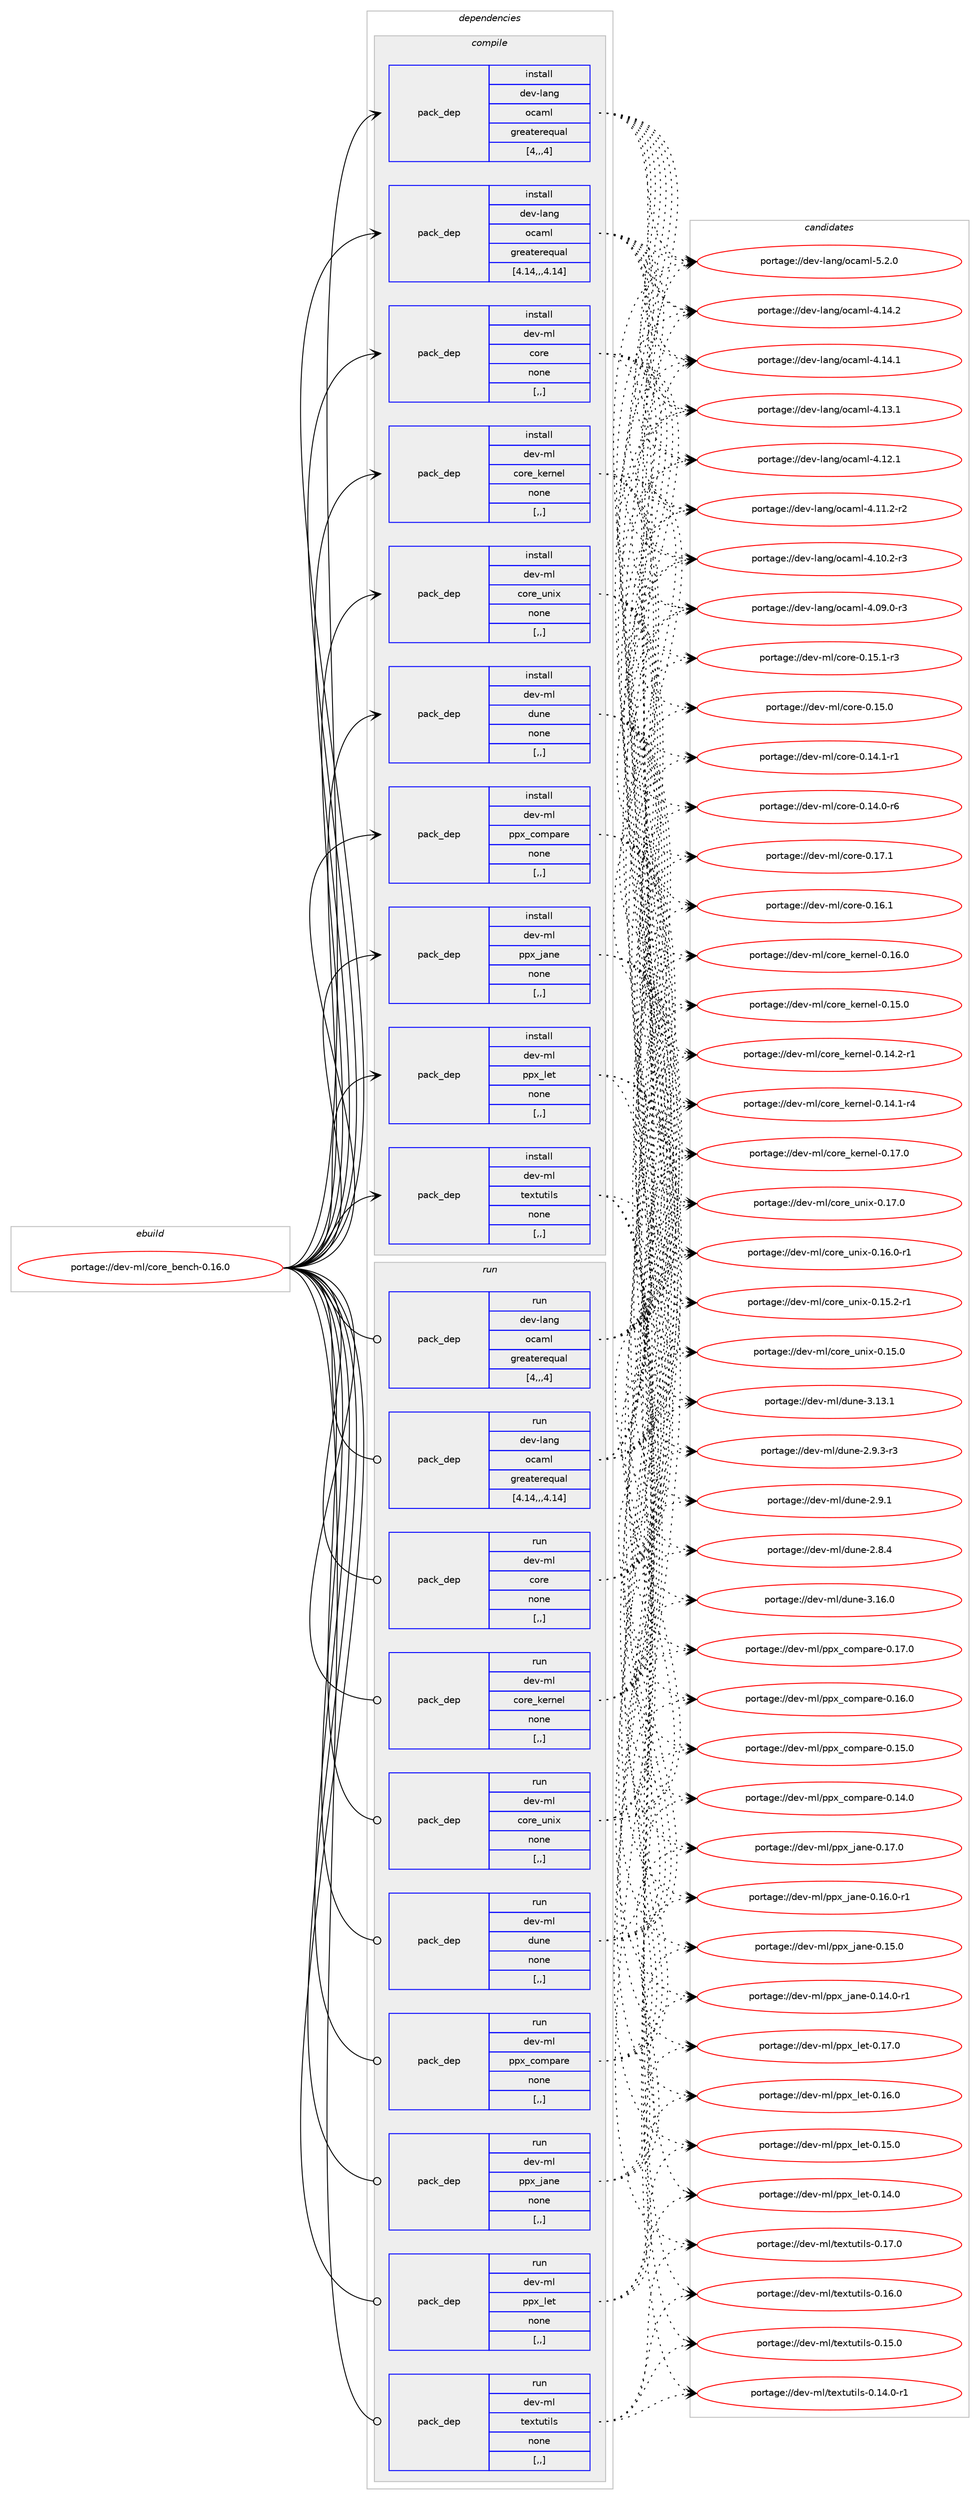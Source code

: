 digraph prolog {

# *************
# Graph options
# *************

newrank=true;
concentrate=true;
compound=true;
graph [rankdir=LR,fontname=Helvetica,fontsize=10,ranksep=1.5];#, ranksep=2.5, nodesep=0.2];
edge  [arrowhead=vee];
node  [fontname=Helvetica,fontsize=10];

# **********
# The ebuild
# **********

subgraph cluster_leftcol {
color=gray;
label=<<i>ebuild</i>>;
id [label="portage://dev-ml/core_bench-0.16.0", color=red, width=4, href="../dev-ml/core_bench-0.16.0.svg"];
}

# ****************
# The dependencies
# ****************

subgraph cluster_midcol {
color=gray;
label=<<i>dependencies</i>>;
subgraph cluster_compile {
fillcolor="#eeeeee";
style=filled;
label=<<i>compile</i>>;
subgraph pack448356 {
dependency612600 [label=<<TABLE BORDER="0" CELLBORDER="1" CELLSPACING="0" CELLPADDING="4" WIDTH="220"><TR><TD ROWSPAN="6" CELLPADDING="30">pack_dep</TD></TR><TR><TD WIDTH="110">install</TD></TR><TR><TD>dev-lang</TD></TR><TR><TD>ocaml</TD></TR><TR><TD>greaterequal</TD></TR><TR><TD>[4,,,4]</TD></TR></TABLE>>, shape=none, color=blue];
}
id:e -> dependency612600:w [weight=20,style="solid",arrowhead="vee"];
subgraph pack448357 {
dependency612601 [label=<<TABLE BORDER="0" CELLBORDER="1" CELLSPACING="0" CELLPADDING="4" WIDTH="220"><TR><TD ROWSPAN="6" CELLPADDING="30">pack_dep</TD></TR><TR><TD WIDTH="110">install</TD></TR><TR><TD>dev-lang</TD></TR><TR><TD>ocaml</TD></TR><TR><TD>greaterequal</TD></TR><TR><TD>[4.14,,,4.14]</TD></TR></TABLE>>, shape=none, color=blue];
}
id:e -> dependency612601:w [weight=20,style="solid",arrowhead="vee"];
subgraph pack448358 {
dependency612602 [label=<<TABLE BORDER="0" CELLBORDER="1" CELLSPACING="0" CELLPADDING="4" WIDTH="220"><TR><TD ROWSPAN="6" CELLPADDING="30">pack_dep</TD></TR><TR><TD WIDTH="110">install</TD></TR><TR><TD>dev-ml</TD></TR><TR><TD>core</TD></TR><TR><TD>none</TD></TR><TR><TD>[,,]</TD></TR></TABLE>>, shape=none, color=blue];
}
id:e -> dependency612602:w [weight=20,style="solid",arrowhead="vee"];
subgraph pack448359 {
dependency612603 [label=<<TABLE BORDER="0" CELLBORDER="1" CELLSPACING="0" CELLPADDING="4" WIDTH="220"><TR><TD ROWSPAN="6" CELLPADDING="30">pack_dep</TD></TR><TR><TD WIDTH="110">install</TD></TR><TR><TD>dev-ml</TD></TR><TR><TD>core_kernel</TD></TR><TR><TD>none</TD></TR><TR><TD>[,,]</TD></TR></TABLE>>, shape=none, color=blue];
}
id:e -> dependency612603:w [weight=20,style="solid",arrowhead="vee"];
subgraph pack448360 {
dependency612604 [label=<<TABLE BORDER="0" CELLBORDER="1" CELLSPACING="0" CELLPADDING="4" WIDTH="220"><TR><TD ROWSPAN="6" CELLPADDING="30">pack_dep</TD></TR><TR><TD WIDTH="110">install</TD></TR><TR><TD>dev-ml</TD></TR><TR><TD>core_unix</TD></TR><TR><TD>none</TD></TR><TR><TD>[,,]</TD></TR></TABLE>>, shape=none, color=blue];
}
id:e -> dependency612604:w [weight=20,style="solid",arrowhead="vee"];
subgraph pack448361 {
dependency612605 [label=<<TABLE BORDER="0" CELLBORDER="1" CELLSPACING="0" CELLPADDING="4" WIDTH="220"><TR><TD ROWSPAN="6" CELLPADDING="30">pack_dep</TD></TR><TR><TD WIDTH="110">install</TD></TR><TR><TD>dev-ml</TD></TR><TR><TD>dune</TD></TR><TR><TD>none</TD></TR><TR><TD>[,,]</TD></TR></TABLE>>, shape=none, color=blue];
}
id:e -> dependency612605:w [weight=20,style="solid",arrowhead="vee"];
subgraph pack448362 {
dependency612606 [label=<<TABLE BORDER="0" CELLBORDER="1" CELLSPACING="0" CELLPADDING="4" WIDTH="220"><TR><TD ROWSPAN="6" CELLPADDING="30">pack_dep</TD></TR><TR><TD WIDTH="110">install</TD></TR><TR><TD>dev-ml</TD></TR><TR><TD>ppx_compare</TD></TR><TR><TD>none</TD></TR><TR><TD>[,,]</TD></TR></TABLE>>, shape=none, color=blue];
}
id:e -> dependency612606:w [weight=20,style="solid",arrowhead="vee"];
subgraph pack448363 {
dependency612607 [label=<<TABLE BORDER="0" CELLBORDER="1" CELLSPACING="0" CELLPADDING="4" WIDTH="220"><TR><TD ROWSPAN="6" CELLPADDING="30">pack_dep</TD></TR><TR><TD WIDTH="110">install</TD></TR><TR><TD>dev-ml</TD></TR><TR><TD>ppx_jane</TD></TR><TR><TD>none</TD></TR><TR><TD>[,,]</TD></TR></TABLE>>, shape=none, color=blue];
}
id:e -> dependency612607:w [weight=20,style="solid",arrowhead="vee"];
subgraph pack448364 {
dependency612608 [label=<<TABLE BORDER="0" CELLBORDER="1" CELLSPACING="0" CELLPADDING="4" WIDTH="220"><TR><TD ROWSPAN="6" CELLPADDING="30">pack_dep</TD></TR><TR><TD WIDTH="110">install</TD></TR><TR><TD>dev-ml</TD></TR><TR><TD>ppx_let</TD></TR><TR><TD>none</TD></TR><TR><TD>[,,]</TD></TR></TABLE>>, shape=none, color=blue];
}
id:e -> dependency612608:w [weight=20,style="solid",arrowhead="vee"];
subgraph pack448365 {
dependency612609 [label=<<TABLE BORDER="0" CELLBORDER="1" CELLSPACING="0" CELLPADDING="4" WIDTH="220"><TR><TD ROWSPAN="6" CELLPADDING="30">pack_dep</TD></TR><TR><TD WIDTH="110">install</TD></TR><TR><TD>dev-ml</TD></TR><TR><TD>textutils</TD></TR><TR><TD>none</TD></TR><TR><TD>[,,]</TD></TR></TABLE>>, shape=none, color=blue];
}
id:e -> dependency612609:w [weight=20,style="solid",arrowhead="vee"];
}
subgraph cluster_compileandrun {
fillcolor="#eeeeee";
style=filled;
label=<<i>compile and run</i>>;
}
subgraph cluster_run {
fillcolor="#eeeeee";
style=filled;
label=<<i>run</i>>;
subgraph pack448366 {
dependency612610 [label=<<TABLE BORDER="0" CELLBORDER="1" CELLSPACING="0" CELLPADDING="4" WIDTH="220"><TR><TD ROWSPAN="6" CELLPADDING="30">pack_dep</TD></TR><TR><TD WIDTH="110">run</TD></TR><TR><TD>dev-lang</TD></TR><TR><TD>ocaml</TD></TR><TR><TD>greaterequal</TD></TR><TR><TD>[4,,,4]</TD></TR></TABLE>>, shape=none, color=blue];
}
id:e -> dependency612610:w [weight=20,style="solid",arrowhead="odot"];
subgraph pack448367 {
dependency612611 [label=<<TABLE BORDER="0" CELLBORDER="1" CELLSPACING="0" CELLPADDING="4" WIDTH="220"><TR><TD ROWSPAN="6" CELLPADDING="30">pack_dep</TD></TR><TR><TD WIDTH="110">run</TD></TR><TR><TD>dev-lang</TD></TR><TR><TD>ocaml</TD></TR><TR><TD>greaterequal</TD></TR><TR><TD>[4.14,,,4.14]</TD></TR></TABLE>>, shape=none, color=blue];
}
id:e -> dependency612611:w [weight=20,style="solid",arrowhead="odot"];
subgraph pack448368 {
dependency612612 [label=<<TABLE BORDER="0" CELLBORDER="1" CELLSPACING="0" CELLPADDING="4" WIDTH="220"><TR><TD ROWSPAN="6" CELLPADDING="30">pack_dep</TD></TR><TR><TD WIDTH="110">run</TD></TR><TR><TD>dev-ml</TD></TR><TR><TD>core</TD></TR><TR><TD>none</TD></TR><TR><TD>[,,]</TD></TR></TABLE>>, shape=none, color=blue];
}
id:e -> dependency612612:w [weight=20,style="solid",arrowhead="odot"];
subgraph pack448369 {
dependency612613 [label=<<TABLE BORDER="0" CELLBORDER="1" CELLSPACING="0" CELLPADDING="4" WIDTH="220"><TR><TD ROWSPAN="6" CELLPADDING="30">pack_dep</TD></TR><TR><TD WIDTH="110">run</TD></TR><TR><TD>dev-ml</TD></TR><TR><TD>core_kernel</TD></TR><TR><TD>none</TD></TR><TR><TD>[,,]</TD></TR></TABLE>>, shape=none, color=blue];
}
id:e -> dependency612613:w [weight=20,style="solid",arrowhead="odot"];
subgraph pack448370 {
dependency612614 [label=<<TABLE BORDER="0" CELLBORDER="1" CELLSPACING="0" CELLPADDING="4" WIDTH="220"><TR><TD ROWSPAN="6" CELLPADDING="30">pack_dep</TD></TR><TR><TD WIDTH="110">run</TD></TR><TR><TD>dev-ml</TD></TR><TR><TD>core_unix</TD></TR><TR><TD>none</TD></TR><TR><TD>[,,]</TD></TR></TABLE>>, shape=none, color=blue];
}
id:e -> dependency612614:w [weight=20,style="solid",arrowhead="odot"];
subgraph pack448371 {
dependency612615 [label=<<TABLE BORDER="0" CELLBORDER="1" CELLSPACING="0" CELLPADDING="4" WIDTH="220"><TR><TD ROWSPAN="6" CELLPADDING="30">pack_dep</TD></TR><TR><TD WIDTH="110">run</TD></TR><TR><TD>dev-ml</TD></TR><TR><TD>dune</TD></TR><TR><TD>none</TD></TR><TR><TD>[,,]</TD></TR></TABLE>>, shape=none, color=blue];
}
id:e -> dependency612615:w [weight=20,style="solid",arrowhead="odot"];
subgraph pack448372 {
dependency612616 [label=<<TABLE BORDER="0" CELLBORDER="1" CELLSPACING="0" CELLPADDING="4" WIDTH="220"><TR><TD ROWSPAN="6" CELLPADDING="30">pack_dep</TD></TR><TR><TD WIDTH="110">run</TD></TR><TR><TD>dev-ml</TD></TR><TR><TD>ppx_compare</TD></TR><TR><TD>none</TD></TR><TR><TD>[,,]</TD></TR></TABLE>>, shape=none, color=blue];
}
id:e -> dependency612616:w [weight=20,style="solid",arrowhead="odot"];
subgraph pack448373 {
dependency612617 [label=<<TABLE BORDER="0" CELLBORDER="1" CELLSPACING="0" CELLPADDING="4" WIDTH="220"><TR><TD ROWSPAN="6" CELLPADDING="30">pack_dep</TD></TR><TR><TD WIDTH="110">run</TD></TR><TR><TD>dev-ml</TD></TR><TR><TD>ppx_jane</TD></TR><TR><TD>none</TD></TR><TR><TD>[,,]</TD></TR></TABLE>>, shape=none, color=blue];
}
id:e -> dependency612617:w [weight=20,style="solid",arrowhead="odot"];
subgraph pack448374 {
dependency612618 [label=<<TABLE BORDER="0" CELLBORDER="1" CELLSPACING="0" CELLPADDING="4" WIDTH="220"><TR><TD ROWSPAN="6" CELLPADDING="30">pack_dep</TD></TR><TR><TD WIDTH="110">run</TD></TR><TR><TD>dev-ml</TD></TR><TR><TD>ppx_let</TD></TR><TR><TD>none</TD></TR><TR><TD>[,,]</TD></TR></TABLE>>, shape=none, color=blue];
}
id:e -> dependency612618:w [weight=20,style="solid",arrowhead="odot"];
subgraph pack448375 {
dependency612619 [label=<<TABLE BORDER="0" CELLBORDER="1" CELLSPACING="0" CELLPADDING="4" WIDTH="220"><TR><TD ROWSPAN="6" CELLPADDING="30">pack_dep</TD></TR><TR><TD WIDTH="110">run</TD></TR><TR><TD>dev-ml</TD></TR><TR><TD>textutils</TD></TR><TR><TD>none</TD></TR><TR><TD>[,,]</TD></TR></TABLE>>, shape=none, color=blue];
}
id:e -> dependency612619:w [weight=20,style="solid",arrowhead="odot"];
}
}

# **************
# The candidates
# **************

subgraph cluster_choices {
rank=same;
color=gray;
label=<<i>candidates</i>>;

subgraph choice448356 {
color=black;
nodesep=1;
choice1001011184510897110103471119997109108455346504648 [label="portage://dev-lang/ocaml-5.2.0", color=red, width=4,href="../dev-lang/ocaml-5.2.0.svg"];
choice100101118451089711010347111999710910845524649524650 [label="portage://dev-lang/ocaml-4.14.2", color=red, width=4,href="../dev-lang/ocaml-4.14.2.svg"];
choice100101118451089711010347111999710910845524649524649 [label="portage://dev-lang/ocaml-4.14.1", color=red, width=4,href="../dev-lang/ocaml-4.14.1.svg"];
choice100101118451089711010347111999710910845524649514649 [label="portage://dev-lang/ocaml-4.13.1", color=red, width=4,href="../dev-lang/ocaml-4.13.1.svg"];
choice100101118451089711010347111999710910845524649504649 [label="portage://dev-lang/ocaml-4.12.1", color=red, width=4,href="../dev-lang/ocaml-4.12.1.svg"];
choice1001011184510897110103471119997109108455246494946504511450 [label="portage://dev-lang/ocaml-4.11.2-r2", color=red, width=4,href="../dev-lang/ocaml-4.11.2-r2.svg"];
choice1001011184510897110103471119997109108455246494846504511451 [label="portage://dev-lang/ocaml-4.10.2-r3", color=red, width=4,href="../dev-lang/ocaml-4.10.2-r3.svg"];
choice1001011184510897110103471119997109108455246485746484511451 [label="portage://dev-lang/ocaml-4.09.0-r3", color=red, width=4,href="../dev-lang/ocaml-4.09.0-r3.svg"];
dependency612600:e -> choice1001011184510897110103471119997109108455346504648:w [style=dotted,weight="100"];
dependency612600:e -> choice100101118451089711010347111999710910845524649524650:w [style=dotted,weight="100"];
dependency612600:e -> choice100101118451089711010347111999710910845524649524649:w [style=dotted,weight="100"];
dependency612600:e -> choice100101118451089711010347111999710910845524649514649:w [style=dotted,weight="100"];
dependency612600:e -> choice100101118451089711010347111999710910845524649504649:w [style=dotted,weight="100"];
dependency612600:e -> choice1001011184510897110103471119997109108455246494946504511450:w [style=dotted,weight="100"];
dependency612600:e -> choice1001011184510897110103471119997109108455246494846504511451:w [style=dotted,weight="100"];
dependency612600:e -> choice1001011184510897110103471119997109108455246485746484511451:w [style=dotted,weight="100"];
}
subgraph choice448357 {
color=black;
nodesep=1;
choice1001011184510897110103471119997109108455346504648 [label="portage://dev-lang/ocaml-5.2.0", color=red, width=4,href="../dev-lang/ocaml-5.2.0.svg"];
choice100101118451089711010347111999710910845524649524650 [label="portage://dev-lang/ocaml-4.14.2", color=red, width=4,href="../dev-lang/ocaml-4.14.2.svg"];
choice100101118451089711010347111999710910845524649524649 [label="portage://dev-lang/ocaml-4.14.1", color=red, width=4,href="../dev-lang/ocaml-4.14.1.svg"];
choice100101118451089711010347111999710910845524649514649 [label="portage://dev-lang/ocaml-4.13.1", color=red, width=4,href="../dev-lang/ocaml-4.13.1.svg"];
choice100101118451089711010347111999710910845524649504649 [label="portage://dev-lang/ocaml-4.12.1", color=red, width=4,href="../dev-lang/ocaml-4.12.1.svg"];
choice1001011184510897110103471119997109108455246494946504511450 [label="portage://dev-lang/ocaml-4.11.2-r2", color=red, width=4,href="../dev-lang/ocaml-4.11.2-r2.svg"];
choice1001011184510897110103471119997109108455246494846504511451 [label="portage://dev-lang/ocaml-4.10.2-r3", color=red, width=4,href="../dev-lang/ocaml-4.10.2-r3.svg"];
choice1001011184510897110103471119997109108455246485746484511451 [label="portage://dev-lang/ocaml-4.09.0-r3", color=red, width=4,href="../dev-lang/ocaml-4.09.0-r3.svg"];
dependency612601:e -> choice1001011184510897110103471119997109108455346504648:w [style=dotted,weight="100"];
dependency612601:e -> choice100101118451089711010347111999710910845524649524650:w [style=dotted,weight="100"];
dependency612601:e -> choice100101118451089711010347111999710910845524649524649:w [style=dotted,weight="100"];
dependency612601:e -> choice100101118451089711010347111999710910845524649514649:w [style=dotted,weight="100"];
dependency612601:e -> choice100101118451089711010347111999710910845524649504649:w [style=dotted,weight="100"];
dependency612601:e -> choice1001011184510897110103471119997109108455246494946504511450:w [style=dotted,weight="100"];
dependency612601:e -> choice1001011184510897110103471119997109108455246494846504511451:w [style=dotted,weight="100"];
dependency612601:e -> choice1001011184510897110103471119997109108455246485746484511451:w [style=dotted,weight="100"];
}
subgraph choice448358 {
color=black;
nodesep=1;
choice10010111845109108479911111410145484649554649 [label="portage://dev-ml/core-0.17.1", color=red, width=4,href="../dev-ml/core-0.17.1.svg"];
choice10010111845109108479911111410145484649544649 [label="portage://dev-ml/core-0.16.1", color=red, width=4,href="../dev-ml/core-0.16.1.svg"];
choice100101118451091084799111114101454846495346494511451 [label="portage://dev-ml/core-0.15.1-r3", color=red, width=4,href="../dev-ml/core-0.15.1-r3.svg"];
choice10010111845109108479911111410145484649534648 [label="portage://dev-ml/core-0.15.0", color=red, width=4,href="../dev-ml/core-0.15.0.svg"];
choice100101118451091084799111114101454846495246494511449 [label="portage://dev-ml/core-0.14.1-r1", color=red, width=4,href="../dev-ml/core-0.14.1-r1.svg"];
choice100101118451091084799111114101454846495246484511454 [label="portage://dev-ml/core-0.14.0-r6", color=red, width=4,href="../dev-ml/core-0.14.0-r6.svg"];
dependency612602:e -> choice10010111845109108479911111410145484649554649:w [style=dotted,weight="100"];
dependency612602:e -> choice10010111845109108479911111410145484649544649:w [style=dotted,weight="100"];
dependency612602:e -> choice100101118451091084799111114101454846495346494511451:w [style=dotted,weight="100"];
dependency612602:e -> choice10010111845109108479911111410145484649534648:w [style=dotted,weight="100"];
dependency612602:e -> choice100101118451091084799111114101454846495246494511449:w [style=dotted,weight="100"];
dependency612602:e -> choice100101118451091084799111114101454846495246484511454:w [style=dotted,weight="100"];
}
subgraph choice448359 {
color=black;
nodesep=1;
choice1001011184510910847991111141019510710111411010110845484649554648 [label="portage://dev-ml/core_kernel-0.17.0", color=red, width=4,href="../dev-ml/core_kernel-0.17.0.svg"];
choice1001011184510910847991111141019510710111411010110845484649544648 [label="portage://dev-ml/core_kernel-0.16.0", color=red, width=4,href="../dev-ml/core_kernel-0.16.0.svg"];
choice1001011184510910847991111141019510710111411010110845484649534648 [label="portage://dev-ml/core_kernel-0.15.0", color=red, width=4,href="../dev-ml/core_kernel-0.15.0.svg"];
choice10010111845109108479911111410195107101114110101108454846495246504511449 [label="portage://dev-ml/core_kernel-0.14.2-r1", color=red, width=4,href="../dev-ml/core_kernel-0.14.2-r1.svg"];
choice10010111845109108479911111410195107101114110101108454846495246494511452 [label="portage://dev-ml/core_kernel-0.14.1-r4", color=red, width=4,href="../dev-ml/core_kernel-0.14.1-r4.svg"];
dependency612603:e -> choice1001011184510910847991111141019510710111411010110845484649554648:w [style=dotted,weight="100"];
dependency612603:e -> choice1001011184510910847991111141019510710111411010110845484649544648:w [style=dotted,weight="100"];
dependency612603:e -> choice1001011184510910847991111141019510710111411010110845484649534648:w [style=dotted,weight="100"];
dependency612603:e -> choice10010111845109108479911111410195107101114110101108454846495246504511449:w [style=dotted,weight="100"];
dependency612603:e -> choice10010111845109108479911111410195107101114110101108454846495246494511452:w [style=dotted,weight="100"];
}
subgraph choice448360 {
color=black;
nodesep=1;
choice1001011184510910847991111141019511711010512045484649554648 [label="portage://dev-ml/core_unix-0.17.0", color=red, width=4,href="../dev-ml/core_unix-0.17.0.svg"];
choice10010111845109108479911111410195117110105120454846495446484511449 [label="portage://dev-ml/core_unix-0.16.0-r1", color=red, width=4,href="../dev-ml/core_unix-0.16.0-r1.svg"];
choice10010111845109108479911111410195117110105120454846495346504511449 [label="portage://dev-ml/core_unix-0.15.2-r1", color=red, width=4,href="../dev-ml/core_unix-0.15.2-r1.svg"];
choice1001011184510910847991111141019511711010512045484649534648 [label="portage://dev-ml/core_unix-0.15.0", color=red, width=4,href="../dev-ml/core_unix-0.15.0.svg"];
dependency612604:e -> choice1001011184510910847991111141019511711010512045484649554648:w [style=dotted,weight="100"];
dependency612604:e -> choice10010111845109108479911111410195117110105120454846495446484511449:w [style=dotted,weight="100"];
dependency612604:e -> choice10010111845109108479911111410195117110105120454846495346504511449:w [style=dotted,weight="100"];
dependency612604:e -> choice1001011184510910847991111141019511711010512045484649534648:w [style=dotted,weight="100"];
}
subgraph choice448361 {
color=black;
nodesep=1;
choice100101118451091084710011711010145514649544648 [label="portage://dev-ml/dune-3.16.0", color=red, width=4,href="../dev-ml/dune-3.16.0.svg"];
choice100101118451091084710011711010145514649514649 [label="portage://dev-ml/dune-3.13.1", color=red, width=4,href="../dev-ml/dune-3.13.1.svg"];
choice10010111845109108471001171101014550465746514511451 [label="portage://dev-ml/dune-2.9.3-r3", color=red, width=4,href="../dev-ml/dune-2.9.3-r3.svg"];
choice1001011184510910847100117110101455046574649 [label="portage://dev-ml/dune-2.9.1", color=red, width=4,href="../dev-ml/dune-2.9.1.svg"];
choice1001011184510910847100117110101455046564652 [label="portage://dev-ml/dune-2.8.4", color=red, width=4,href="../dev-ml/dune-2.8.4.svg"];
dependency612605:e -> choice100101118451091084710011711010145514649544648:w [style=dotted,weight="100"];
dependency612605:e -> choice100101118451091084710011711010145514649514649:w [style=dotted,weight="100"];
dependency612605:e -> choice10010111845109108471001171101014550465746514511451:w [style=dotted,weight="100"];
dependency612605:e -> choice1001011184510910847100117110101455046574649:w [style=dotted,weight="100"];
dependency612605:e -> choice1001011184510910847100117110101455046564652:w [style=dotted,weight="100"];
}
subgraph choice448362 {
color=black;
nodesep=1;
choice100101118451091084711211212095991111091129711410145484649554648 [label="portage://dev-ml/ppx_compare-0.17.0", color=red, width=4,href="../dev-ml/ppx_compare-0.17.0.svg"];
choice100101118451091084711211212095991111091129711410145484649544648 [label="portage://dev-ml/ppx_compare-0.16.0", color=red, width=4,href="../dev-ml/ppx_compare-0.16.0.svg"];
choice100101118451091084711211212095991111091129711410145484649534648 [label="portage://dev-ml/ppx_compare-0.15.0", color=red, width=4,href="../dev-ml/ppx_compare-0.15.0.svg"];
choice100101118451091084711211212095991111091129711410145484649524648 [label="portage://dev-ml/ppx_compare-0.14.0", color=red, width=4,href="../dev-ml/ppx_compare-0.14.0.svg"];
dependency612606:e -> choice100101118451091084711211212095991111091129711410145484649554648:w [style=dotted,weight="100"];
dependency612606:e -> choice100101118451091084711211212095991111091129711410145484649544648:w [style=dotted,weight="100"];
dependency612606:e -> choice100101118451091084711211212095991111091129711410145484649534648:w [style=dotted,weight="100"];
dependency612606:e -> choice100101118451091084711211212095991111091129711410145484649524648:w [style=dotted,weight="100"];
}
subgraph choice448363 {
color=black;
nodesep=1;
choice1001011184510910847112112120951069711010145484649554648 [label="portage://dev-ml/ppx_jane-0.17.0", color=red, width=4,href="../dev-ml/ppx_jane-0.17.0.svg"];
choice10010111845109108471121121209510697110101454846495446484511449 [label="portage://dev-ml/ppx_jane-0.16.0-r1", color=red, width=4,href="../dev-ml/ppx_jane-0.16.0-r1.svg"];
choice1001011184510910847112112120951069711010145484649534648 [label="portage://dev-ml/ppx_jane-0.15.0", color=red, width=4,href="../dev-ml/ppx_jane-0.15.0.svg"];
choice10010111845109108471121121209510697110101454846495246484511449 [label="portage://dev-ml/ppx_jane-0.14.0-r1", color=red, width=4,href="../dev-ml/ppx_jane-0.14.0-r1.svg"];
dependency612607:e -> choice1001011184510910847112112120951069711010145484649554648:w [style=dotted,weight="100"];
dependency612607:e -> choice10010111845109108471121121209510697110101454846495446484511449:w [style=dotted,weight="100"];
dependency612607:e -> choice1001011184510910847112112120951069711010145484649534648:w [style=dotted,weight="100"];
dependency612607:e -> choice10010111845109108471121121209510697110101454846495246484511449:w [style=dotted,weight="100"];
}
subgraph choice448364 {
color=black;
nodesep=1;
choice10010111845109108471121121209510810111645484649554648 [label="portage://dev-ml/ppx_let-0.17.0", color=red, width=4,href="../dev-ml/ppx_let-0.17.0.svg"];
choice10010111845109108471121121209510810111645484649544648 [label="portage://dev-ml/ppx_let-0.16.0", color=red, width=4,href="../dev-ml/ppx_let-0.16.0.svg"];
choice10010111845109108471121121209510810111645484649534648 [label="portage://dev-ml/ppx_let-0.15.0", color=red, width=4,href="../dev-ml/ppx_let-0.15.0.svg"];
choice10010111845109108471121121209510810111645484649524648 [label="portage://dev-ml/ppx_let-0.14.0", color=red, width=4,href="../dev-ml/ppx_let-0.14.0.svg"];
dependency612608:e -> choice10010111845109108471121121209510810111645484649554648:w [style=dotted,weight="100"];
dependency612608:e -> choice10010111845109108471121121209510810111645484649544648:w [style=dotted,weight="100"];
dependency612608:e -> choice10010111845109108471121121209510810111645484649534648:w [style=dotted,weight="100"];
dependency612608:e -> choice10010111845109108471121121209510810111645484649524648:w [style=dotted,weight="100"];
}
subgraph choice448365 {
color=black;
nodesep=1;
choice100101118451091084711610112011611711610510811545484649554648 [label="portage://dev-ml/textutils-0.17.0", color=red, width=4,href="../dev-ml/textutils-0.17.0.svg"];
choice100101118451091084711610112011611711610510811545484649544648 [label="portage://dev-ml/textutils-0.16.0", color=red, width=4,href="../dev-ml/textutils-0.16.0.svg"];
choice100101118451091084711610112011611711610510811545484649534648 [label="portage://dev-ml/textutils-0.15.0", color=red, width=4,href="../dev-ml/textutils-0.15.0.svg"];
choice1001011184510910847116101120116117116105108115454846495246484511449 [label="portage://dev-ml/textutils-0.14.0-r1", color=red, width=4,href="../dev-ml/textutils-0.14.0-r1.svg"];
dependency612609:e -> choice100101118451091084711610112011611711610510811545484649554648:w [style=dotted,weight="100"];
dependency612609:e -> choice100101118451091084711610112011611711610510811545484649544648:w [style=dotted,weight="100"];
dependency612609:e -> choice100101118451091084711610112011611711610510811545484649534648:w [style=dotted,weight="100"];
dependency612609:e -> choice1001011184510910847116101120116117116105108115454846495246484511449:w [style=dotted,weight="100"];
}
subgraph choice448366 {
color=black;
nodesep=1;
choice1001011184510897110103471119997109108455346504648 [label="portage://dev-lang/ocaml-5.2.0", color=red, width=4,href="../dev-lang/ocaml-5.2.0.svg"];
choice100101118451089711010347111999710910845524649524650 [label="portage://dev-lang/ocaml-4.14.2", color=red, width=4,href="../dev-lang/ocaml-4.14.2.svg"];
choice100101118451089711010347111999710910845524649524649 [label="portage://dev-lang/ocaml-4.14.1", color=red, width=4,href="../dev-lang/ocaml-4.14.1.svg"];
choice100101118451089711010347111999710910845524649514649 [label="portage://dev-lang/ocaml-4.13.1", color=red, width=4,href="../dev-lang/ocaml-4.13.1.svg"];
choice100101118451089711010347111999710910845524649504649 [label="portage://dev-lang/ocaml-4.12.1", color=red, width=4,href="../dev-lang/ocaml-4.12.1.svg"];
choice1001011184510897110103471119997109108455246494946504511450 [label="portage://dev-lang/ocaml-4.11.2-r2", color=red, width=4,href="../dev-lang/ocaml-4.11.2-r2.svg"];
choice1001011184510897110103471119997109108455246494846504511451 [label="portage://dev-lang/ocaml-4.10.2-r3", color=red, width=4,href="../dev-lang/ocaml-4.10.2-r3.svg"];
choice1001011184510897110103471119997109108455246485746484511451 [label="portage://dev-lang/ocaml-4.09.0-r3", color=red, width=4,href="../dev-lang/ocaml-4.09.0-r3.svg"];
dependency612610:e -> choice1001011184510897110103471119997109108455346504648:w [style=dotted,weight="100"];
dependency612610:e -> choice100101118451089711010347111999710910845524649524650:w [style=dotted,weight="100"];
dependency612610:e -> choice100101118451089711010347111999710910845524649524649:w [style=dotted,weight="100"];
dependency612610:e -> choice100101118451089711010347111999710910845524649514649:w [style=dotted,weight="100"];
dependency612610:e -> choice100101118451089711010347111999710910845524649504649:w [style=dotted,weight="100"];
dependency612610:e -> choice1001011184510897110103471119997109108455246494946504511450:w [style=dotted,weight="100"];
dependency612610:e -> choice1001011184510897110103471119997109108455246494846504511451:w [style=dotted,weight="100"];
dependency612610:e -> choice1001011184510897110103471119997109108455246485746484511451:w [style=dotted,weight="100"];
}
subgraph choice448367 {
color=black;
nodesep=1;
choice1001011184510897110103471119997109108455346504648 [label="portage://dev-lang/ocaml-5.2.0", color=red, width=4,href="../dev-lang/ocaml-5.2.0.svg"];
choice100101118451089711010347111999710910845524649524650 [label="portage://dev-lang/ocaml-4.14.2", color=red, width=4,href="../dev-lang/ocaml-4.14.2.svg"];
choice100101118451089711010347111999710910845524649524649 [label="portage://dev-lang/ocaml-4.14.1", color=red, width=4,href="../dev-lang/ocaml-4.14.1.svg"];
choice100101118451089711010347111999710910845524649514649 [label="portage://dev-lang/ocaml-4.13.1", color=red, width=4,href="../dev-lang/ocaml-4.13.1.svg"];
choice100101118451089711010347111999710910845524649504649 [label="portage://dev-lang/ocaml-4.12.1", color=red, width=4,href="../dev-lang/ocaml-4.12.1.svg"];
choice1001011184510897110103471119997109108455246494946504511450 [label="portage://dev-lang/ocaml-4.11.2-r2", color=red, width=4,href="../dev-lang/ocaml-4.11.2-r2.svg"];
choice1001011184510897110103471119997109108455246494846504511451 [label="portage://dev-lang/ocaml-4.10.2-r3", color=red, width=4,href="../dev-lang/ocaml-4.10.2-r3.svg"];
choice1001011184510897110103471119997109108455246485746484511451 [label="portage://dev-lang/ocaml-4.09.0-r3", color=red, width=4,href="../dev-lang/ocaml-4.09.0-r3.svg"];
dependency612611:e -> choice1001011184510897110103471119997109108455346504648:w [style=dotted,weight="100"];
dependency612611:e -> choice100101118451089711010347111999710910845524649524650:w [style=dotted,weight="100"];
dependency612611:e -> choice100101118451089711010347111999710910845524649524649:w [style=dotted,weight="100"];
dependency612611:e -> choice100101118451089711010347111999710910845524649514649:w [style=dotted,weight="100"];
dependency612611:e -> choice100101118451089711010347111999710910845524649504649:w [style=dotted,weight="100"];
dependency612611:e -> choice1001011184510897110103471119997109108455246494946504511450:w [style=dotted,weight="100"];
dependency612611:e -> choice1001011184510897110103471119997109108455246494846504511451:w [style=dotted,weight="100"];
dependency612611:e -> choice1001011184510897110103471119997109108455246485746484511451:w [style=dotted,weight="100"];
}
subgraph choice448368 {
color=black;
nodesep=1;
choice10010111845109108479911111410145484649554649 [label="portage://dev-ml/core-0.17.1", color=red, width=4,href="../dev-ml/core-0.17.1.svg"];
choice10010111845109108479911111410145484649544649 [label="portage://dev-ml/core-0.16.1", color=red, width=4,href="../dev-ml/core-0.16.1.svg"];
choice100101118451091084799111114101454846495346494511451 [label="portage://dev-ml/core-0.15.1-r3", color=red, width=4,href="../dev-ml/core-0.15.1-r3.svg"];
choice10010111845109108479911111410145484649534648 [label="portage://dev-ml/core-0.15.0", color=red, width=4,href="../dev-ml/core-0.15.0.svg"];
choice100101118451091084799111114101454846495246494511449 [label="portage://dev-ml/core-0.14.1-r1", color=red, width=4,href="../dev-ml/core-0.14.1-r1.svg"];
choice100101118451091084799111114101454846495246484511454 [label="portage://dev-ml/core-0.14.0-r6", color=red, width=4,href="../dev-ml/core-0.14.0-r6.svg"];
dependency612612:e -> choice10010111845109108479911111410145484649554649:w [style=dotted,weight="100"];
dependency612612:e -> choice10010111845109108479911111410145484649544649:w [style=dotted,weight="100"];
dependency612612:e -> choice100101118451091084799111114101454846495346494511451:w [style=dotted,weight="100"];
dependency612612:e -> choice10010111845109108479911111410145484649534648:w [style=dotted,weight="100"];
dependency612612:e -> choice100101118451091084799111114101454846495246494511449:w [style=dotted,weight="100"];
dependency612612:e -> choice100101118451091084799111114101454846495246484511454:w [style=dotted,weight="100"];
}
subgraph choice448369 {
color=black;
nodesep=1;
choice1001011184510910847991111141019510710111411010110845484649554648 [label="portage://dev-ml/core_kernel-0.17.0", color=red, width=4,href="../dev-ml/core_kernel-0.17.0.svg"];
choice1001011184510910847991111141019510710111411010110845484649544648 [label="portage://dev-ml/core_kernel-0.16.0", color=red, width=4,href="../dev-ml/core_kernel-0.16.0.svg"];
choice1001011184510910847991111141019510710111411010110845484649534648 [label="portage://dev-ml/core_kernel-0.15.0", color=red, width=4,href="../dev-ml/core_kernel-0.15.0.svg"];
choice10010111845109108479911111410195107101114110101108454846495246504511449 [label="portage://dev-ml/core_kernel-0.14.2-r1", color=red, width=4,href="../dev-ml/core_kernel-0.14.2-r1.svg"];
choice10010111845109108479911111410195107101114110101108454846495246494511452 [label="portage://dev-ml/core_kernel-0.14.1-r4", color=red, width=4,href="../dev-ml/core_kernel-0.14.1-r4.svg"];
dependency612613:e -> choice1001011184510910847991111141019510710111411010110845484649554648:w [style=dotted,weight="100"];
dependency612613:e -> choice1001011184510910847991111141019510710111411010110845484649544648:w [style=dotted,weight="100"];
dependency612613:e -> choice1001011184510910847991111141019510710111411010110845484649534648:w [style=dotted,weight="100"];
dependency612613:e -> choice10010111845109108479911111410195107101114110101108454846495246504511449:w [style=dotted,weight="100"];
dependency612613:e -> choice10010111845109108479911111410195107101114110101108454846495246494511452:w [style=dotted,weight="100"];
}
subgraph choice448370 {
color=black;
nodesep=1;
choice1001011184510910847991111141019511711010512045484649554648 [label="portage://dev-ml/core_unix-0.17.0", color=red, width=4,href="../dev-ml/core_unix-0.17.0.svg"];
choice10010111845109108479911111410195117110105120454846495446484511449 [label="portage://dev-ml/core_unix-0.16.0-r1", color=red, width=4,href="../dev-ml/core_unix-0.16.0-r1.svg"];
choice10010111845109108479911111410195117110105120454846495346504511449 [label="portage://dev-ml/core_unix-0.15.2-r1", color=red, width=4,href="../dev-ml/core_unix-0.15.2-r1.svg"];
choice1001011184510910847991111141019511711010512045484649534648 [label="portage://dev-ml/core_unix-0.15.0", color=red, width=4,href="../dev-ml/core_unix-0.15.0.svg"];
dependency612614:e -> choice1001011184510910847991111141019511711010512045484649554648:w [style=dotted,weight="100"];
dependency612614:e -> choice10010111845109108479911111410195117110105120454846495446484511449:w [style=dotted,weight="100"];
dependency612614:e -> choice10010111845109108479911111410195117110105120454846495346504511449:w [style=dotted,weight="100"];
dependency612614:e -> choice1001011184510910847991111141019511711010512045484649534648:w [style=dotted,weight="100"];
}
subgraph choice448371 {
color=black;
nodesep=1;
choice100101118451091084710011711010145514649544648 [label="portage://dev-ml/dune-3.16.0", color=red, width=4,href="../dev-ml/dune-3.16.0.svg"];
choice100101118451091084710011711010145514649514649 [label="portage://dev-ml/dune-3.13.1", color=red, width=4,href="../dev-ml/dune-3.13.1.svg"];
choice10010111845109108471001171101014550465746514511451 [label="portage://dev-ml/dune-2.9.3-r3", color=red, width=4,href="../dev-ml/dune-2.9.3-r3.svg"];
choice1001011184510910847100117110101455046574649 [label="portage://dev-ml/dune-2.9.1", color=red, width=4,href="../dev-ml/dune-2.9.1.svg"];
choice1001011184510910847100117110101455046564652 [label="portage://dev-ml/dune-2.8.4", color=red, width=4,href="../dev-ml/dune-2.8.4.svg"];
dependency612615:e -> choice100101118451091084710011711010145514649544648:w [style=dotted,weight="100"];
dependency612615:e -> choice100101118451091084710011711010145514649514649:w [style=dotted,weight="100"];
dependency612615:e -> choice10010111845109108471001171101014550465746514511451:w [style=dotted,weight="100"];
dependency612615:e -> choice1001011184510910847100117110101455046574649:w [style=dotted,weight="100"];
dependency612615:e -> choice1001011184510910847100117110101455046564652:w [style=dotted,weight="100"];
}
subgraph choice448372 {
color=black;
nodesep=1;
choice100101118451091084711211212095991111091129711410145484649554648 [label="portage://dev-ml/ppx_compare-0.17.0", color=red, width=4,href="../dev-ml/ppx_compare-0.17.0.svg"];
choice100101118451091084711211212095991111091129711410145484649544648 [label="portage://dev-ml/ppx_compare-0.16.0", color=red, width=4,href="../dev-ml/ppx_compare-0.16.0.svg"];
choice100101118451091084711211212095991111091129711410145484649534648 [label="portage://dev-ml/ppx_compare-0.15.0", color=red, width=4,href="../dev-ml/ppx_compare-0.15.0.svg"];
choice100101118451091084711211212095991111091129711410145484649524648 [label="portage://dev-ml/ppx_compare-0.14.0", color=red, width=4,href="../dev-ml/ppx_compare-0.14.0.svg"];
dependency612616:e -> choice100101118451091084711211212095991111091129711410145484649554648:w [style=dotted,weight="100"];
dependency612616:e -> choice100101118451091084711211212095991111091129711410145484649544648:w [style=dotted,weight="100"];
dependency612616:e -> choice100101118451091084711211212095991111091129711410145484649534648:w [style=dotted,weight="100"];
dependency612616:e -> choice100101118451091084711211212095991111091129711410145484649524648:w [style=dotted,weight="100"];
}
subgraph choice448373 {
color=black;
nodesep=1;
choice1001011184510910847112112120951069711010145484649554648 [label="portage://dev-ml/ppx_jane-0.17.0", color=red, width=4,href="../dev-ml/ppx_jane-0.17.0.svg"];
choice10010111845109108471121121209510697110101454846495446484511449 [label="portage://dev-ml/ppx_jane-0.16.0-r1", color=red, width=4,href="../dev-ml/ppx_jane-0.16.0-r1.svg"];
choice1001011184510910847112112120951069711010145484649534648 [label="portage://dev-ml/ppx_jane-0.15.0", color=red, width=4,href="../dev-ml/ppx_jane-0.15.0.svg"];
choice10010111845109108471121121209510697110101454846495246484511449 [label="portage://dev-ml/ppx_jane-0.14.0-r1", color=red, width=4,href="../dev-ml/ppx_jane-0.14.0-r1.svg"];
dependency612617:e -> choice1001011184510910847112112120951069711010145484649554648:w [style=dotted,weight="100"];
dependency612617:e -> choice10010111845109108471121121209510697110101454846495446484511449:w [style=dotted,weight="100"];
dependency612617:e -> choice1001011184510910847112112120951069711010145484649534648:w [style=dotted,weight="100"];
dependency612617:e -> choice10010111845109108471121121209510697110101454846495246484511449:w [style=dotted,weight="100"];
}
subgraph choice448374 {
color=black;
nodesep=1;
choice10010111845109108471121121209510810111645484649554648 [label="portage://dev-ml/ppx_let-0.17.0", color=red, width=4,href="../dev-ml/ppx_let-0.17.0.svg"];
choice10010111845109108471121121209510810111645484649544648 [label="portage://dev-ml/ppx_let-0.16.0", color=red, width=4,href="../dev-ml/ppx_let-0.16.0.svg"];
choice10010111845109108471121121209510810111645484649534648 [label="portage://dev-ml/ppx_let-0.15.0", color=red, width=4,href="../dev-ml/ppx_let-0.15.0.svg"];
choice10010111845109108471121121209510810111645484649524648 [label="portage://dev-ml/ppx_let-0.14.0", color=red, width=4,href="../dev-ml/ppx_let-0.14.0.svg"];
dependency612618:e -> choice10010111845109108471121121209510810111645484649554648:w [style=dotted,weight="100"];
dependency612618:e -> choice10010111845109108471121121209510810111645484649544648:w [style=dotted,weight="100"];
dependency612618:e -> choice10010111845109108471121121209510810111645484649534648:w [style=dotted,weight="100"];
dependency612618:e -> choice10010111845109108471121121209510810111645484649524648:w [style=dotted,weight="100"];
}
subgraph choice448375 {
color=black;
nodesep=1;
choice100101118451091084711610112011611711610510811545484649554648 [label="portage://dev-ml/textutils-0.17.0", color=red, width=4,href="../dev-ml/textutils-0.17.0.svg"];
choice100101118451091084711610112011611711610510811545484649544648 [label="portage://dev-ml/textutils-0.16.0", color=red, width=4,href="../dev-ml/textutils-0.16.0.svg"];
choice100101118451091084711610112011611711610510811545484649534648 [label="portage://dev-ml/textutils-0.15.0", color=red, width=4,href="../dev-ml/textutils-0.15.0.svg"];
choice1001011184510910847116101120116117116105108115454846495246484511449 [label="portage://dev-ml/textutils-0.14.0-r1", color=red, width=4,href="../dev-ml/textutils-0.14.0-r1.svg"];
dependency612619:e -> choice100101118451091084711610112011611711610510811545484649554648:w [style=dotted,weight="100"];
dependency612619:e -> choice100101118451091084711610112011611711610510811545484649544648:w [style=dotted,weight="100"];
dependency612619:e -> choice100101118451091084711610112011611711610510811545484649534648:w [style=dotted,weight="100"];
dependency612619:e -> choice1001011184510910847116101120116117116105108115454846495246484511449:w [style=dotted,weight="100"];
}
}

}
